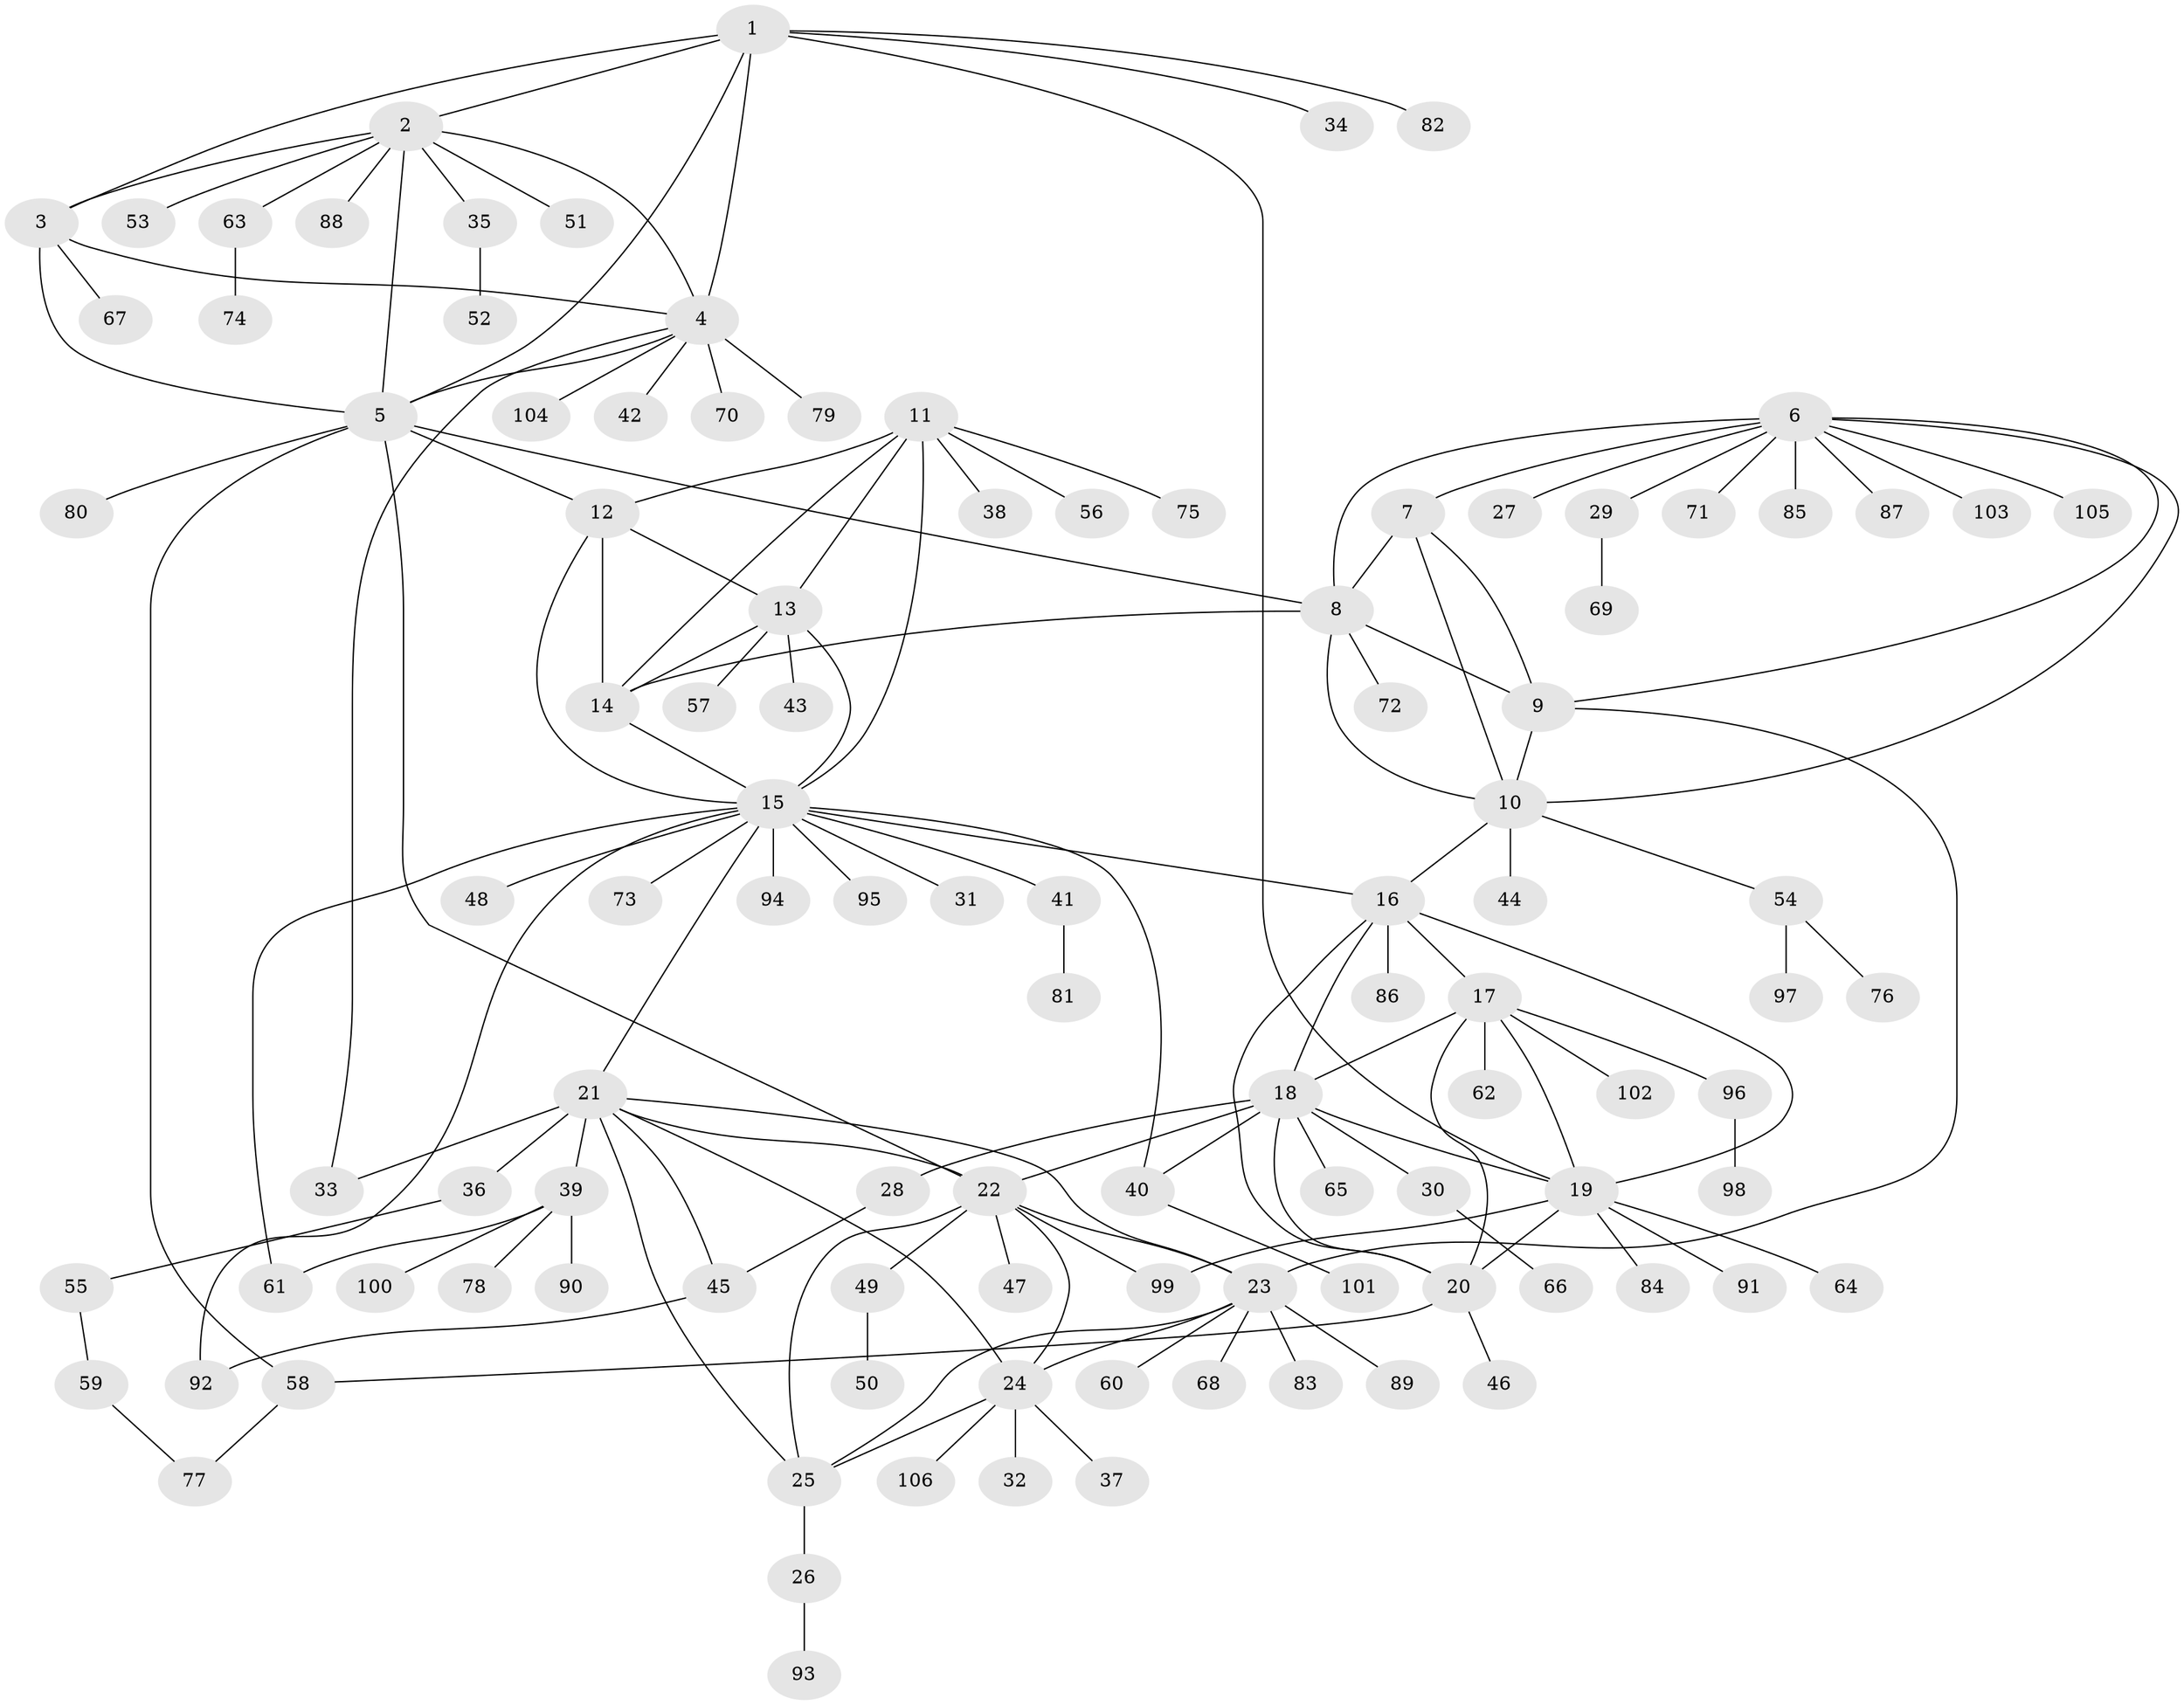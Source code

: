 // coarse degree distribution, {6: 0.037037037037037035, 9: 0.037037037037037035, 7: 0.024691358024691357, 8: 0.037037037037037035, 4: 0.037037037037037035, 10: 0.012345679012345678, 13: 0.012345679012345678, 5: 0.04938271604938271, 12: 0.012345679012345678, 1: 0.6172839506172839, 2: 0.09876543209876543, 3: 0.024691358024691357}
// Generated by graph-tools (version 1.1) at 2025/24/03/03/25 07:24:12]
// undirected, 106 vertices, 149 edges
graph export_dot {
graph [start="1"]
  node [color=gray90,style=filled];
  1;
  2;
  3;
  4;
  5;
  6;
  7;
  8;
  9;
  10;
  11;
  12;
  13;
  14;
  15;
  16;
  17;
  18;
  19;
  20;
  21;
  22;
  23;
  24;
  25;
  26;
  27;
  28;
  29;
  30;
  31;
  32;
  33;
  34;
  35;
  36;
  37;
  38;
  39;
  40;
  41;
  42;
  43;
  44;
  45;
  46;
  47;
  48;
  49;
  50;
  51;
  52;
  53;
  54;
  55;
  56;
  57;
  58;
  59;
  60;
  61;
  62;
  63;
  64;
  65;
  66;
  67;
  68;
  69;
  70;
  71;
  72;
  73;
  74;
  75;
  76;
  77;
  78;
  79;
  80;
  81;
  82;
  83;
  84;
  85;
  86;
  87;
  88;
  89;
  90;
  91;
  92;
  93;
  94;
  95;
  96;
  97;
  98;
  99;
  100;
  101;
  102;
  103;
  104;
  105;
  106;
  1 -- 2;
  1 -- 3;
  1 -- 4;
  1 -- 5;
  1 -- 19;
  1 -- 34;
  1 -- 82;
  2 -- 3;
  2 -- 4;
  2 -- 5;
  2 -- 35;
  2 -- 51;
  2 -- 53;
  2 -- 63;
  2 -- 88;
  3 -- 4;
  3 -- 5;
  3 -- 67;
  4 -- 5;
  4 -- 33;
  4 -- 42;
  4 -- 70;
  4 -- 79;
  4 -- 104;
  5 -- 8;
  5 -- 12;
  5 -- 22;
  5 -- 58;
  5 -- 80;
  6 -- 7;
  6 -- 8;
  6 -- 9;
  6 -- 10;
  6 -- 27;
  6 -- 29;
  6 -- 71;
  6 -- 85;
  6 -- 87;
  6 -- 103;
  6 -- 105;
  7 -- 8;
  7 -- 9;
  7 -- 10;
  8 -- 9;
  8 -- 10;
  8 -- 14;
  8 -- 72;
  9 -- 10;
  9 -- 23;
  10 -- 16;
  10 -- 44;
  10 -- 54;
  11 -- 12;
  11 -- 13;
  11 -- 14;
  11 -- 15;
  11 -- 38;
  11 -- 56;
  11 -- 75;
  12 -- 13;
  12 -- 14;
  12 -- 15;
  13 -- 14;
  13 -- 15;
  13 -- 43;
  13 -- 57;
  14 -- 15;
  15 -- 16;
  15 -- 21;
  15 -- 31;
  15 -- 40;
  15 -- 41;
  15 -- 48;
  15 -- 61;
  15 -- 73;
  15 -- 92;
  15 -- 94;
  15 -- 95;
  16 -- 17;
  16 -- 18;
  16 -- 19;
  16 -- 20;
  16 -- 86;
  17 -- 18;
  17 -- 19;
  17 -- 20;
  17 -- 62;
  17 -- 96;
  17 -- 102;
  18 -- 19;
  18 -- 20;
  18 -- 22;
  18 -- 28;
  18 -- 30;
  18 -- 40;
  18 -- 65;
  19 -- 20;
  19 -- 64;
  19 -- 84;
  19 -- 91;
  19 -- 99;
  20 -- 46;
  20 -- 58;
  21 -- 22;
  21 -- 23;
  21 -- 24;
  21 -- 25;
  21 -- 33;
  21 -- 36;
  21 -- 39;
  21 -- 45;
  22 -- 23;
  22 -- 24;
  22 -- 25;
  22 -- 47;
  22 -- 49;
  22 -- 99;
  23 -- 24;
  23 -- 25;
  23 -- 60;
  23 -- 68;
  23 -- 83;
  23 -- 89;
  24 -- 25;
  24 -- 32;
  24 -- 37;
  24 -- 106;
  25 -- 26;
  26 -- 93;
  28 -- 45;
  29 -- 69;
  30 -- 66;
  35 -- 52;
  36 -- 55;
  39 -- 61;
  39 -- 78;
  39 -- 90;
  39 -- 100;
  40 -- 101;
  41 -- 81;
  45 -- 92;
  49 -- 50;
  54 -- 76;
  54 -- 97;
  55 -- 59;
  58 -- 77;
  59 -- 77;
  63 -- 74;
  96 -- 98;
}
